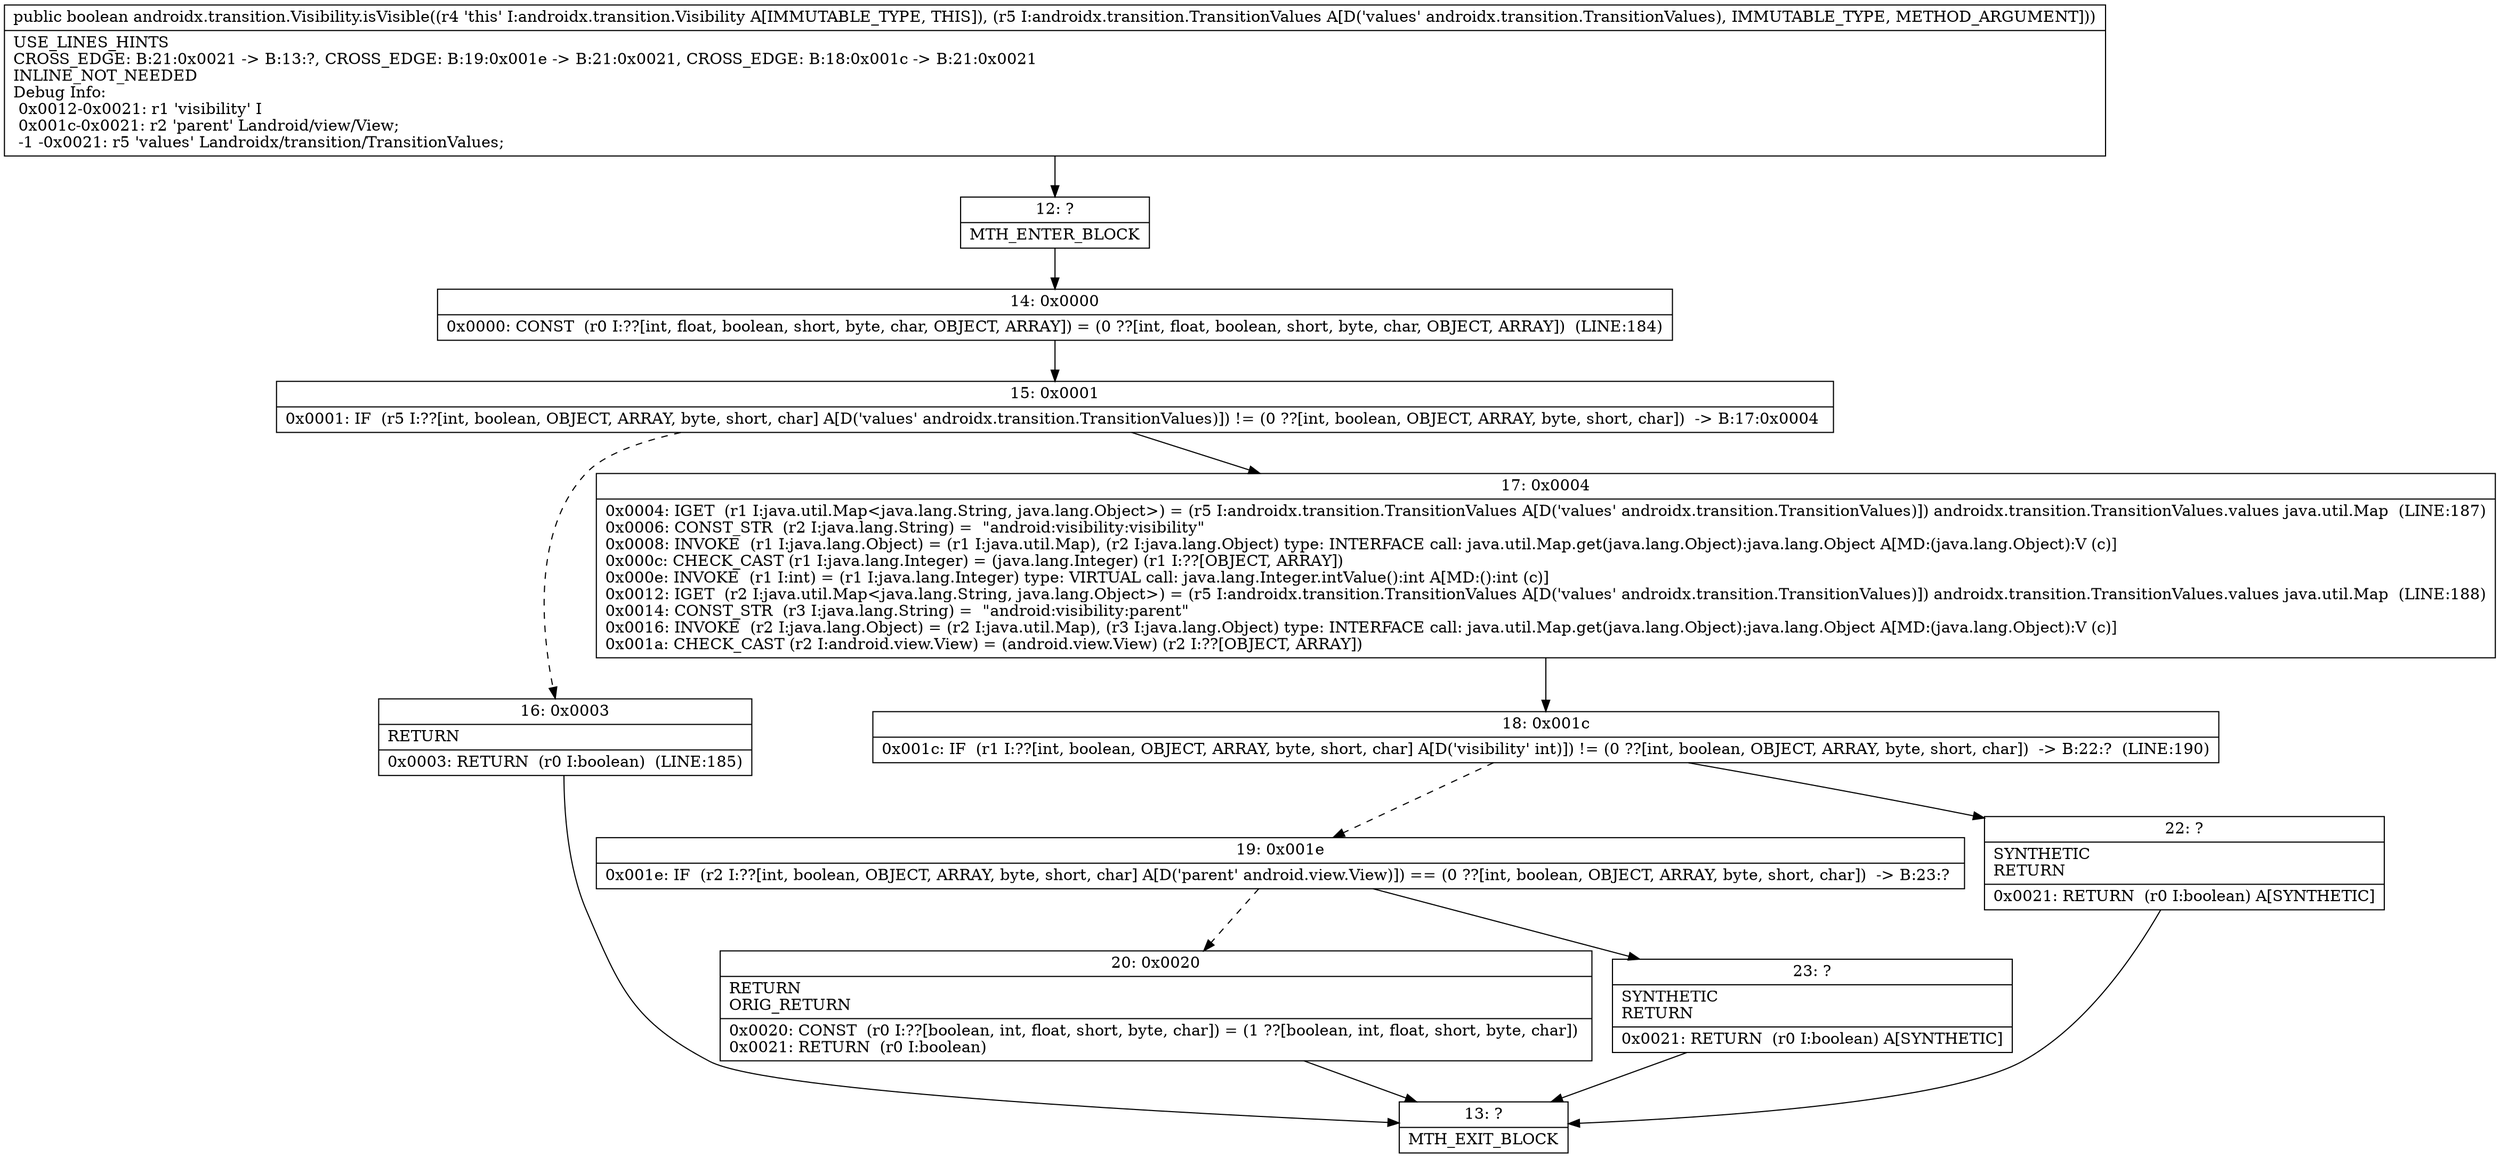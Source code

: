 digraph "CFG forandroidx.transition.Visibility.isVisible(Landroidx\/transition\/TransitionValues;)Z" {
Node_12 [shape=record,label="{12\:\ ?|MTH_ENTER_BLOCK\l}"];
Node_14 [shape=record,label="{14\:\ 0x0000|0x0000: CONST  (r0 I:??[int, float, boolean, short, byte, char, OBJECT, ARRAY]) = (0 ??[int, float, boolean, short, byte, char, OBJECT, ARRAY])  (LINE:184)\l}"];
Node_15 [shape=record,label="{15\:\ 0x0001|0x0001: IF  (r5 I:??[int, boolean, OBJECT, ARRAY, byte, short, char] A[D('values' androidx.transition.TransitionValues)]) != (0 ??[int, boolean, OBJECT, ARRAY, byte, short, char])  \-\> B:17:0x0004 \l}"];
Node_16 [shape=record,label="{16\:\ 0x0003|RETURN\l|0x0003: RETURN  (r0 I:boolean)  (LINE:185)\l}"];
Node_13 [shape=record,label="{13\:\ ?|MTH_EXIT_BLOCK\l}"];
Node_17 [shape=record,label="{17\:\ 0x0004|0x0004: IGET  (r1 I:java.util.Map\<java.lang.String, java.lang.Object\>) = (r5 I:androidx.transition.TransitionValues A[D('values' androidx.transition.TransitionValues)]) androidx.transition.TransitionValues.values java.util.Map  (LINE:187)\l0x0006: CONST_STR  (r2 I:java.lang.String) =  \"android:visibility:visibility\" \l0x0008: INVOKE  (r1 I:java.lang.Object) = (r1 I:java.util.Map), (r2 I:java.lang.Object) type: INTERFACE call: java.util.Map.get(java.lang.Object):java.lang.Object A[MD:(java.lang.Object):V (c)]\l0x000c: CHECK_CAST (r1 I:java.lang.Integer) = (java.lang.Integer) (r1 I:??[OBJECT, ARRAY]) \l0x000e: INVOKE  (r1 I:int) = (r1 I:java.lang.Integer) type: VIRTUAL call: java.lang.Integer.intValue():int A[MD:():int (c)]\l0x0012: IGET  (r2 I:java.util.Map\<java.lang.String, java.lang.Object\>) = (r5 I:androidx.transition.TransitionValues A[D('values' androidx.transition.TransitionValues)]) androidx.transition.TransitionValues.values java.util.Map  (LINE:188)\l0x0014: CONST_STR  (r3 I:java.lang.String) =  \"android:visibility:parent\" \l0x0016: INVOKE  (r2 I:java.lang.Object) = (r2 I:java.util.Map), (r3 I:java.lang.Object) type: INTERFACE call: java.util.Map.get(java.lang.Object):java.lang.Object A[MD:(java.lang.Object):V (c)]\l0x001a: CHECK_CAST (r2 I:android.view.View) = (android.view.View) (r2 I:??[OBJECT, ARRAY]) \l}"];
Node_18 [shape=record,label="{18\:\ 0x001c|0x001c: IF  (r1 I:??[int, boolean, OBJECT, ARRAY, byte, short, char] A[D('visibility' int)]) != (0 ??[int, boolean, OBJECT, ARRAY, byte, short, char])  \-\> B:22:?  (LINE:190)\l}"];
Node_19 [shape=record,label="{19\:\ 0x001e|0x001e: IF  (r2 I:??[int, boolean, OBJECT, ARRAY, byte, short, char] A[D('parent' android.view.View)]) == (0 ??[int, boolean, OBJECT, ARRAY, byte, short, char])  \-\> B:23:? \l}"];
Node_20 [shape=record,label="{20\:\ 0x0020|RETURN\lORIG_RETURN\l|0x0020: CONST  (r0 I:??[boolean, int, float, short, byte, char]) = (1 ??[boolean, int, float, short, byte, char]) \l0x0021: RETURN  (r0 I:boolean) \l}"];
Node_23 [shape=record,label="{23\:\ ?|SYNTHETIC\lRETURN\l|0x0021: RETURN  (r0 I:boolean) A[SYNTHETIC]\l}"];
Node_22 [shape=record,label="{22\:\ ?|SYNTHETIC\lRETURN\l|0x0021: RETURN  (r0 I:boolean) A[SYNTHETIC]\l}"];
MethodNode[shape=record,label="{public boolean androidx.transition.Visibility.isVisible((r4 'this' I:androidx.transition.Visibility A[IMMUTABLE_TYPE, THIS]), (r5 I:androidx.transition.TransitionValues A[D('values' androidx.transition.TransitionValues), IMMUTABLE_TYPE, METHOD_ARGUMENT]))  | USE_LINES_HINTS\lCROSS_EDGE: B:21:0x0021 \-\> B:13:?, CROSS_EDGE: B:19:0x001e \-\> B:21:0x0021, CROSS_EDGE: B:18:0x001c \-\> B:21:0x0021\lINLINE_NOT_NEEDED\lDebug Info:\l  0x0012\-0x0021: r1 'visibility' I\l  0x001c\-0x0021: r2 'parent' Landroid\/view\/View;\l  \-1 \-0x0021: r5 'values' Landroidx\/transition\/TransitionValues;\l}"];
MethodNode -> Node_12;Node_12 -> Node_14;
Node_14 -> Node_15;
Node_15 -> Node_16[style=dashed];
Node_15 -> Node_17;
Node_16 -> Node_13;
Node_17 -> Node_18;
Node_18 -> Node_19[style=dashed];
Node_18 -> Node_22;
Node_19 -> Node_20[style=dashed];
Node_19 -> Node_23;
Node_20 -> Node_13;
Node_23 -> Node_13;
Node_22 -> Node_13;
}

